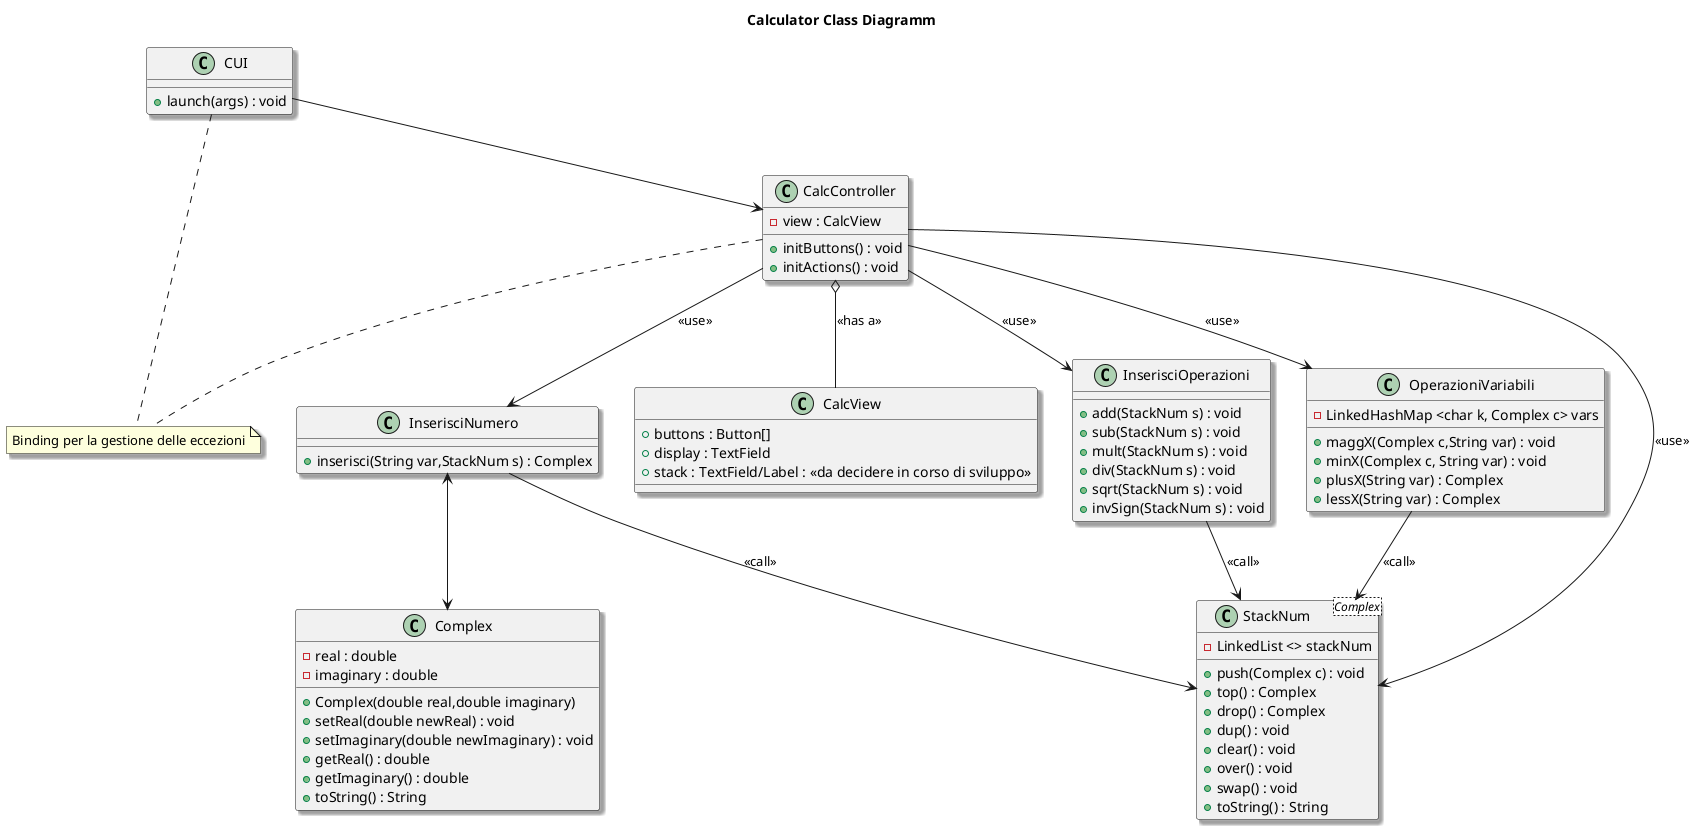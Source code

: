 @startuml classDiagramm
skinparam shadowing true
title Calculator Class Diagramm 

note "Binding per la gestione delle eccezioni" as N1


class StackNum<Complex>{
    - LinkedList <> stackNum
    + push(Complex c) : void 
    + top() : Complex
    + drop() : Complex
    + dup() : void
    + clear() : void
    + over() : void
    + swap() : void
    + toString() : String 
}



class CUI{
    + launch(args) : void
}

class CalcController{
    - view : CalcView
    + initButtons() : void
    + initActions() : void 
}
class CalcView{
    + buttons : Button[]
    + display : TextField
    + stack : TextField/Label : <<da decidere in corso di sviluppo>> 
}

class InserisciNumero{
    + inserisci(String var,StackNum s) : Complex 
}

class Complex{
    - real : double
    - imaginary : double
    + Complex(double real,double imaginary)
    + setReal(double newReal) : void 
    + setImaginary(double newImaginary) : void
    + getReal() : double
    + getImaginary() : double
    + toString() : String
}

class InserisciOperazioni{
    + add(StackNum s) : void
    + sub(StackNum s) : void 
    + mult(StackNum s) : void
    + div(StackNum s) : void
    + sqrt(StackNum s) : void
    + invSign(StackNum s) : void
}

class OperazioniVariabili{
    - LinkedHashMap <char k, Complex c> vars
    + maggX(Complex c,String var) : void
    + minX(Complex c, String var) : void
    + plusX(String var) : Complex
    + lessX(String var) : Complex
}

CUI --> CalcController

CalcController .. N1
CUI .. N1

CalcController --> InserisciOperazioni : <<use>>
CalcController --> InserisciNumero : <<use>>
CalcController --> StackNum : <<use>>
CalcController --> OperazioniVariabili : <<use>>
CalcController o-- CalcView : <<has a>>


InserisciNumero <--> Complex


OperazioniVariabili --> StackNum : <<call>>
InserisciOperazioni --> StackNum : <<call>>
InserisciNumero --> StackNum : <<call>>



@enduml